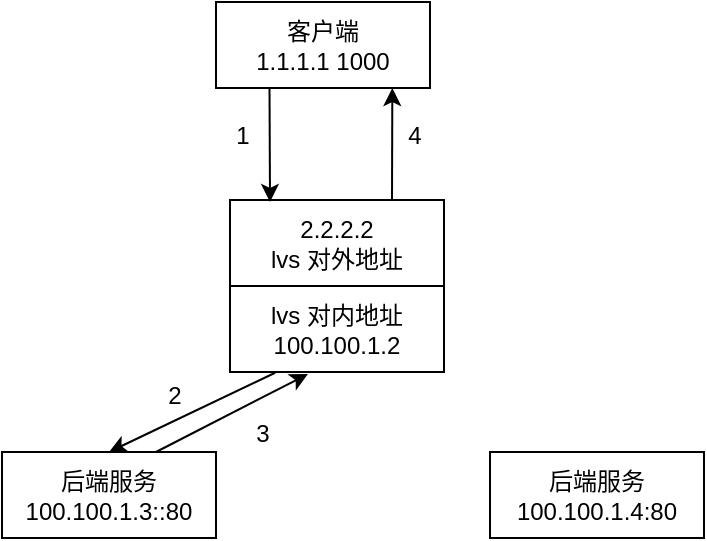 <mxfile version="17.2.4" type="device"><diagram id="jaxHgrUQMG-8NHsfBs1i" name="第 1 页"><mxGraphModel dx="1422" dy="857" grid="0" gridSize="10" guides="1" tooltips="1" connect="1" arrows="1" fold="1" page="1" pageScale="1" pageWidth="827" pageHeight="1169" math="0" shadow="0"><root><mxCell id="0"/><mxCell id="1" parent="0"/><mxCell id="ZyUQjXOhGty-YeOIP1mr-1" value="客户端&lt;br&gt;1.1.1.1 1000" style="rounded=0;whiteSpace=wrap;html=1;" vertex="1" parent="1"><mxGeometry x="328" y="183" width="107" height="43" as="geometry"/></mxCell><mxCell id="ZyUQjXOhGty-YeOIP1mr-4" value="2.2.2.2&lt;br&gt;lvs 对外地址" style="rounded=0;whiteSpace=wrap;html=1;" vertex="1" parent="1"><mxGeometry x="335" y="282" width="107" height="43" as="geometry"/></mxCell><mxCell id="ZyUQjXOhGty-YeOIP1mr-7" value="lvs 对内地址&lt;br&gt;100.100.1.2" style="rounded=0;whiteSpace=wrap;html=1;" vertex="1" parent="1"><mxGeometry x="335" y="325" width="107" height="43" as="geometry"/></mxCell><mxCell id="ZyUQjXOhGty-YeOIP1mr-8" value="后端服务&lt;br&gt;100.100.1.3::80" style="rounded=0;whiteSpace=wrap;html=1;" vertex="1" parent="1"><mxGeometry x="221" y="408" width="107" height="43" as="geometry"/></mxCell><mxCell id="ZyUQjXOhGty-YeOIP1mr-9" value="后端服务&lt;br&gt;100.100.1.4:80" style="rounded=0;whiteSpace=wrap;html=1;" vertex="1" parent="1"><mxGeometry x="465" y="408" width="107" height="43" as="geometry"/></mxCell><mxCell id="ZyUQjXOhGty-YeOIP1mr-10" value="" style="endArrow=classic;html=1;rounded=0;exitX=0.25;exitY=1;exitDx=0;exitDy=0;entryX=0.187;entryY=0.023;entryDx=0;entryDy=0;entryPerimeter=0;" edge="1" parent="1" source="ZyUQjXOhGty-YeOIP1mr-1" target="ZyUQjXOhGty-YeOIP1mr-4"><mxGeometry width="50" height="50" relative="1" as="geometry"><mxPoint x="547" y="556" as="sourcePoint"/><mxPoint x="597" y="506" as="targetPoint"/></mxGeometry></mxCell><mxCell id="ZyUQjXOhGty-YeOIP1mr-11" value="" style="endArrow=classic;html=1;rounded=0;exitX=0.211;exitY=1.009;exitDx=0;exitDy=0;entryX=0.5;entryY=0;entryDx=0;entryDy=0;exitPerimeter=0;" edge="1" parent="1" source="ZyUQjXOhGty-YeOIP1mr-7" target="ZyUQjXOhGty-YeOIP1mr-8"><mxGeometry width="50" height="50" relative="1" as="geometry"><mxPoint x="387.87" y="366" as="sourcePoint"/><mxPoint x="389.129" y="461.989" as="targetPoint"/></mxGeometry></mxCell><mxCell id="ZyUQjXOhGty-YeOIP1mr-12" value="" style="endArrow=classic;html=1;rounded=0;" edge="1" parent="1"><mxGeometry width="50" height="50" relative="1" as="geometry"><mxPoint x="298" y="408" as="sourcePoint"/><mxPoint x="374" y="369" as="targetPoint"/></mxGeometry></mxCell><mxCell id="ZyUQjXOhGty-YeOIP1mr-13" value="" style="endArrow=classic;html=1;rounded=0;entryX=0.824;entryY=1;entryDx=0;entryDy=0;entryPerimeter=0;" edge="1" parent="1" target="ZyUQjXOhGty-YeOIP1mr-1"><mxGeometry width="50" height="50" relative="1" as="geometry"><mxPoint x="416" y="282" as="sourcePoint"/><mxPoint x="366.009" y="331.989" as="targetPoint"/></mxGeometry></mxCell><mxCell id="ZyUQjXOhGty-YeOIP1mr-14" value="1" style="text;html=1;align=center;verticalAlign=middle;resizable=0;points=[];autosize=1;strokeColor=none;fillColor=none;" vertex="1" parent="1"><mxGeometry x="332" y="241" width="17" height="18" as="geometry"/></mxCell><mxCell id="ZyUQjXOhGty-YeOIP1mr-15" value="2" style="text;html=1;align=center;verticalAlign=middle;resizable=0;points=[];autosize=1;strokeColor=none;fillColor=none;" vertex="1" parent="1"><mxGeometry x="298" y="371" width="17" height="18" as="geometry"/></mxCell><mxCell id="ZyUQjXOhGty-YeOIP1mr-16" value="3" style="text;html=1;align=center;verticalAlign=middle;resizable=0;points=[];autosize=1;strokeColor=none;fillColor=none;" vertex="1" parent="1"><mxGeometry x="342" y="390" width="17" height="18" as="geometry"/></mxCell><mxCell id="ZyUQjXOhGty-YeOIP1mr-17" value="4" style="text;html=1;align=center;verticalAlign=middle;resizable=0;points=[];autosize=1;strokeColor=none;fillColor=none;" vertex="1" parent="1"><mxGeometry x="418" y="241" width="17" height="18" as="geometry"/></mxCell></root></mxGraphModel></diagram></mxfile>